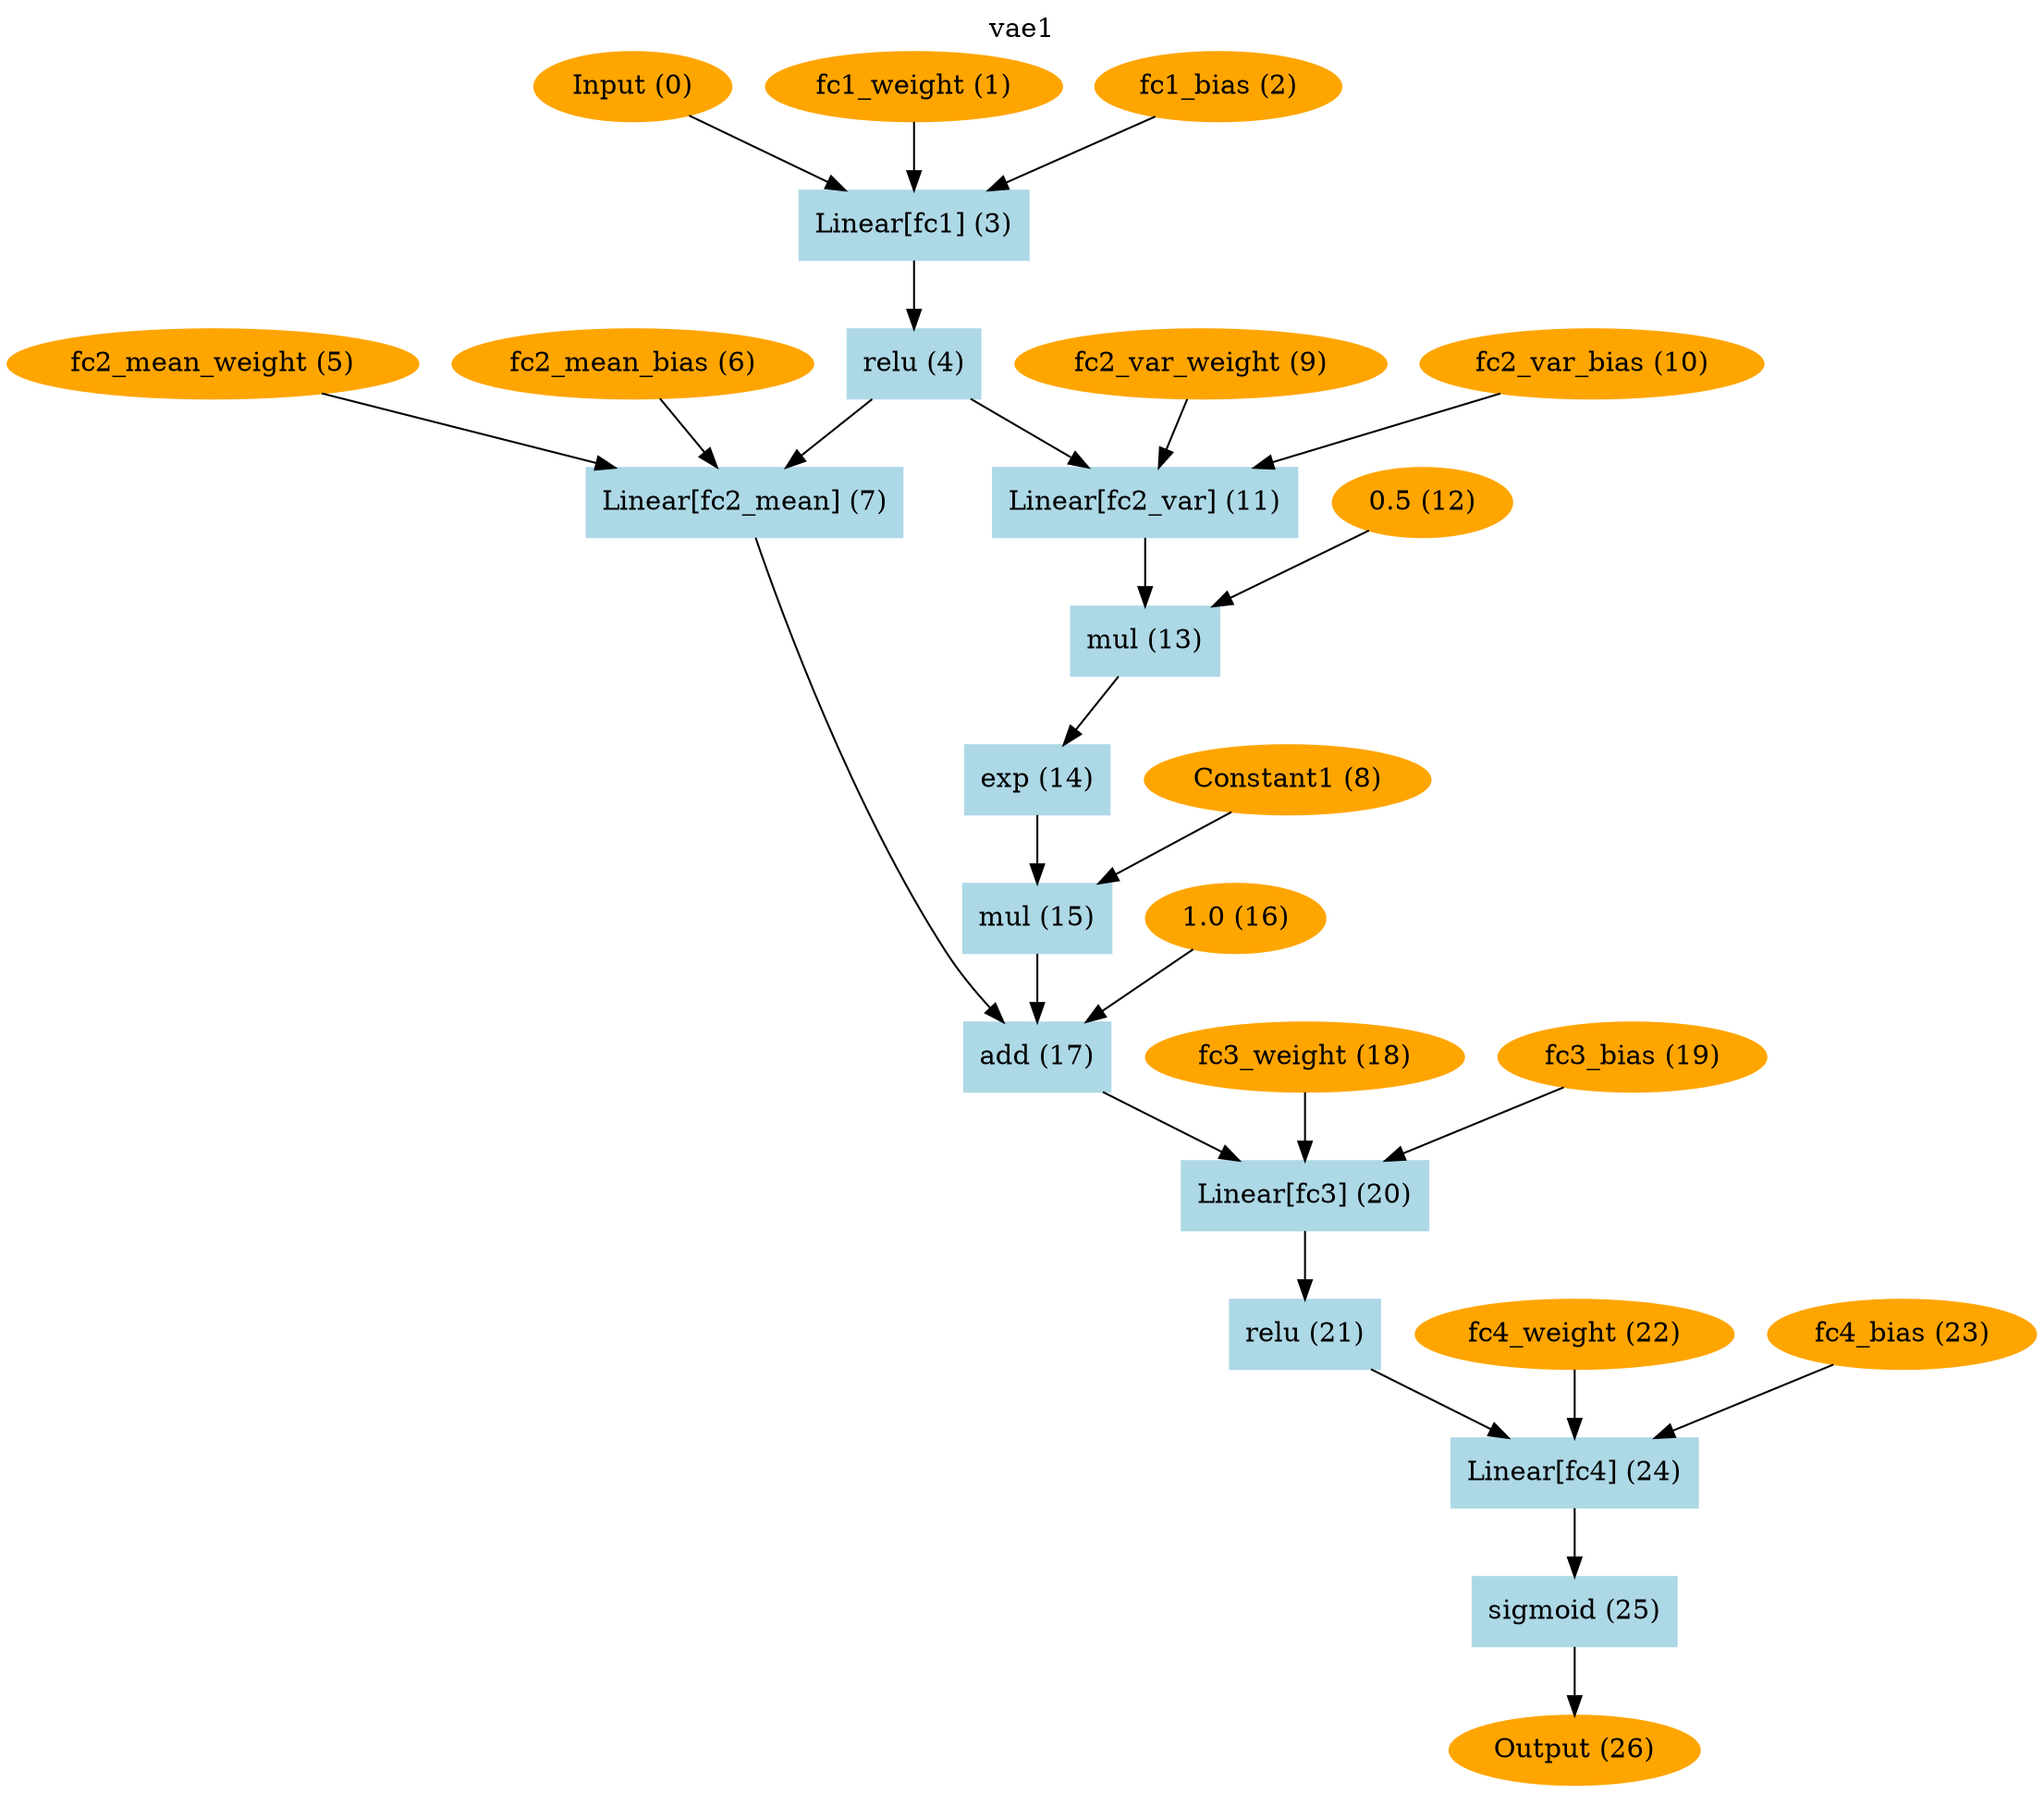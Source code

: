 digraph g{
graph[label=vae1, labelloc="t"];
1 [label="Input (0)", color=orange, style=filled]
2 [label="fc1_weight (1)", color=orange, style=filled]
3 [label="fc1_bias (2)", color=orange, style=filled]
4 [label="Linear[fc1] (3)", color=lightblue, style=filled, shape=box]
1 -> 4
2 -> 4
3 -> 4
5 [label="relu (4)", color=lightblue, style=filled, shape=box]
4 -> 5
6 [label="fc2_mean_weight (5)", color=orange, style=filled]
7 [label="fc2_mean_bias (6)", color=orange, style=filled]
8 [label="Linear[fc2_mean] (7)", color=lightblue, style=filled, shape=box]
5 -> 8
6 -> 8
7 -> 8
9 [label="Constant1 (8)", color=orange, style=filled]
10 [label="fc2_var_weight (9)", color=orange, style=filled]
11 [label="fc2_var_bias (10)", color=orange, style=filled]
12 [label="Linear[fc2_var] (11)", color=lightblue, style=filled, shape=box]
5 -> 12
10 -> 12
11 -> 12
13 [label="0.5 (12)", color=orange, style=filled]
14 [label="mul (13)", color=lightblue, style=filled, shape=box]
12 -> 14
13 -> 14
15 [label="exp (14)", color=lightblue, style=filled, shape=box]
14 -> 15
16 [label="mul (15)", color=lightblue, style=filled, shape=box]
9 -> 16
15 -> 16
17 [label="1.0 (16)", color=orange, style=filled]
18 [label="add (17)", color=lightblue, style=filled, shape=box]
8 -> 18
16 -> 18
17 -> 18
19 [label="fc3_weight (18)", color=orange, style=filled]
20 [label="fc3_bias (19)", color=orange, style=filled]
21 [label="Linear[fc3] (20)", color=lightblue, style=filled, shape=box]
18 -> 21
19 -> 21
20 -> 21
22 [label="relu (21)", color=lightblue, style=filled, shape=box]
21 -> 22
23 [label="fc4_weight (22)", color=orange, style=filled]
24 [label="fc4_bias (23)", color=orange, style=filled]
25 [label="Linear[fc4] (24)", color=lightblue, style=filled, shape=box]
22 -> 25
23 -> 25
24 -> 25
26 [label="sigmoid (25)", color=lightblue, style=filled, shape=box]
25 -> 26
27 [label="Output (26)", color=orange, style=filled]
26 -> 27
}